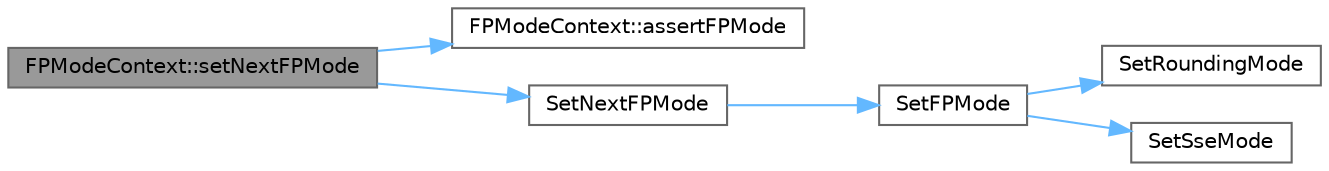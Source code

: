 digraph "FPModeContext::setNextFPMode"
{
 // LATEX_PDF_SIZE
  bgcolor="transparent";
  edge [fontname=Helvetica,fontsize=10,labelfontname=Helvetica,labelfontsize=10];
  node [fontname=Helvetica,fontsize=10,shape=box,height=0.2,width=0.4];
  rankdir="LR";
  Node1 [id="Node000001",label="FPModeContext::setNextFPMode",height=0.2,width=0.4,color="gray40", fillcolor="grey60", style="filled", fontcolor="black",tooltip=" "];
  Node1 -> Node2 [id="edge1_Node000001_Node000002",color="steelblue1",style="solid",tooltip=" "];
  Node2 [id="Node000002",label="FPModeContext::assertFPMode",height=0.2,width=0.4,color="grey40", fillcolor="white", style="filled",URL="$class_f_p_mode_context.html#a067f6690d21b89d312acc577fb52c428",tooltip=" "];
  Node1 -> Node3 [id="edge2_Node000001_Node000003",color="steelblue1",style="solid",tooltip=" "];
  Node3 [id="Node000003",label="SetNextFPMode",height=0.2,width=0.4,color="grey40", fillcolor="white", style="filled",URL="$harness__fp_8h.html#a73588dab7ec0a0ea0db5ec5a653d11a8",tooltip=" "];
  Node3 -> Node4 [id="edge3_Node000003_Node000004",color="steelblue1",style="solid",tooltip=" "];
  Node4 [id="Node000004",label="SetFPMode",height=0.2,width=0.4,color="grey40", fillcolor="white", style="filled",URL="$harness__fp_8h.html#ae831b8ee70f8ac6ecea92e3a99922bb4",tooltip=" "];
  Node4 -> Node5 [id="edge4_Node000004_Node000005",color="steelblue1",style="solid",tooltip=" "];
  Node5 [id="Node000005",label="SetRoundingMode",height=0.2,width=0.4,color="grey40", fillcolor="white", style="filled",URL="$harness__fp_8h.html#aef97e7fd6c741841afe2633dc513b65a",tooltip=" "];
  Node4 -> Node6 [id="edge5_Node000004_Node000006",color="steelblue1",style="solid",tooltip=" "];
  Node6 [id="Node000006",label="SetSseMode",height=0.2,width=0.4,color="grey40", fillcolor="white", style="filled",URL="$harness__fp_8h.html#a2a20cf2d51a26384613203aa76f3bacb",tooltip=" "];
}
